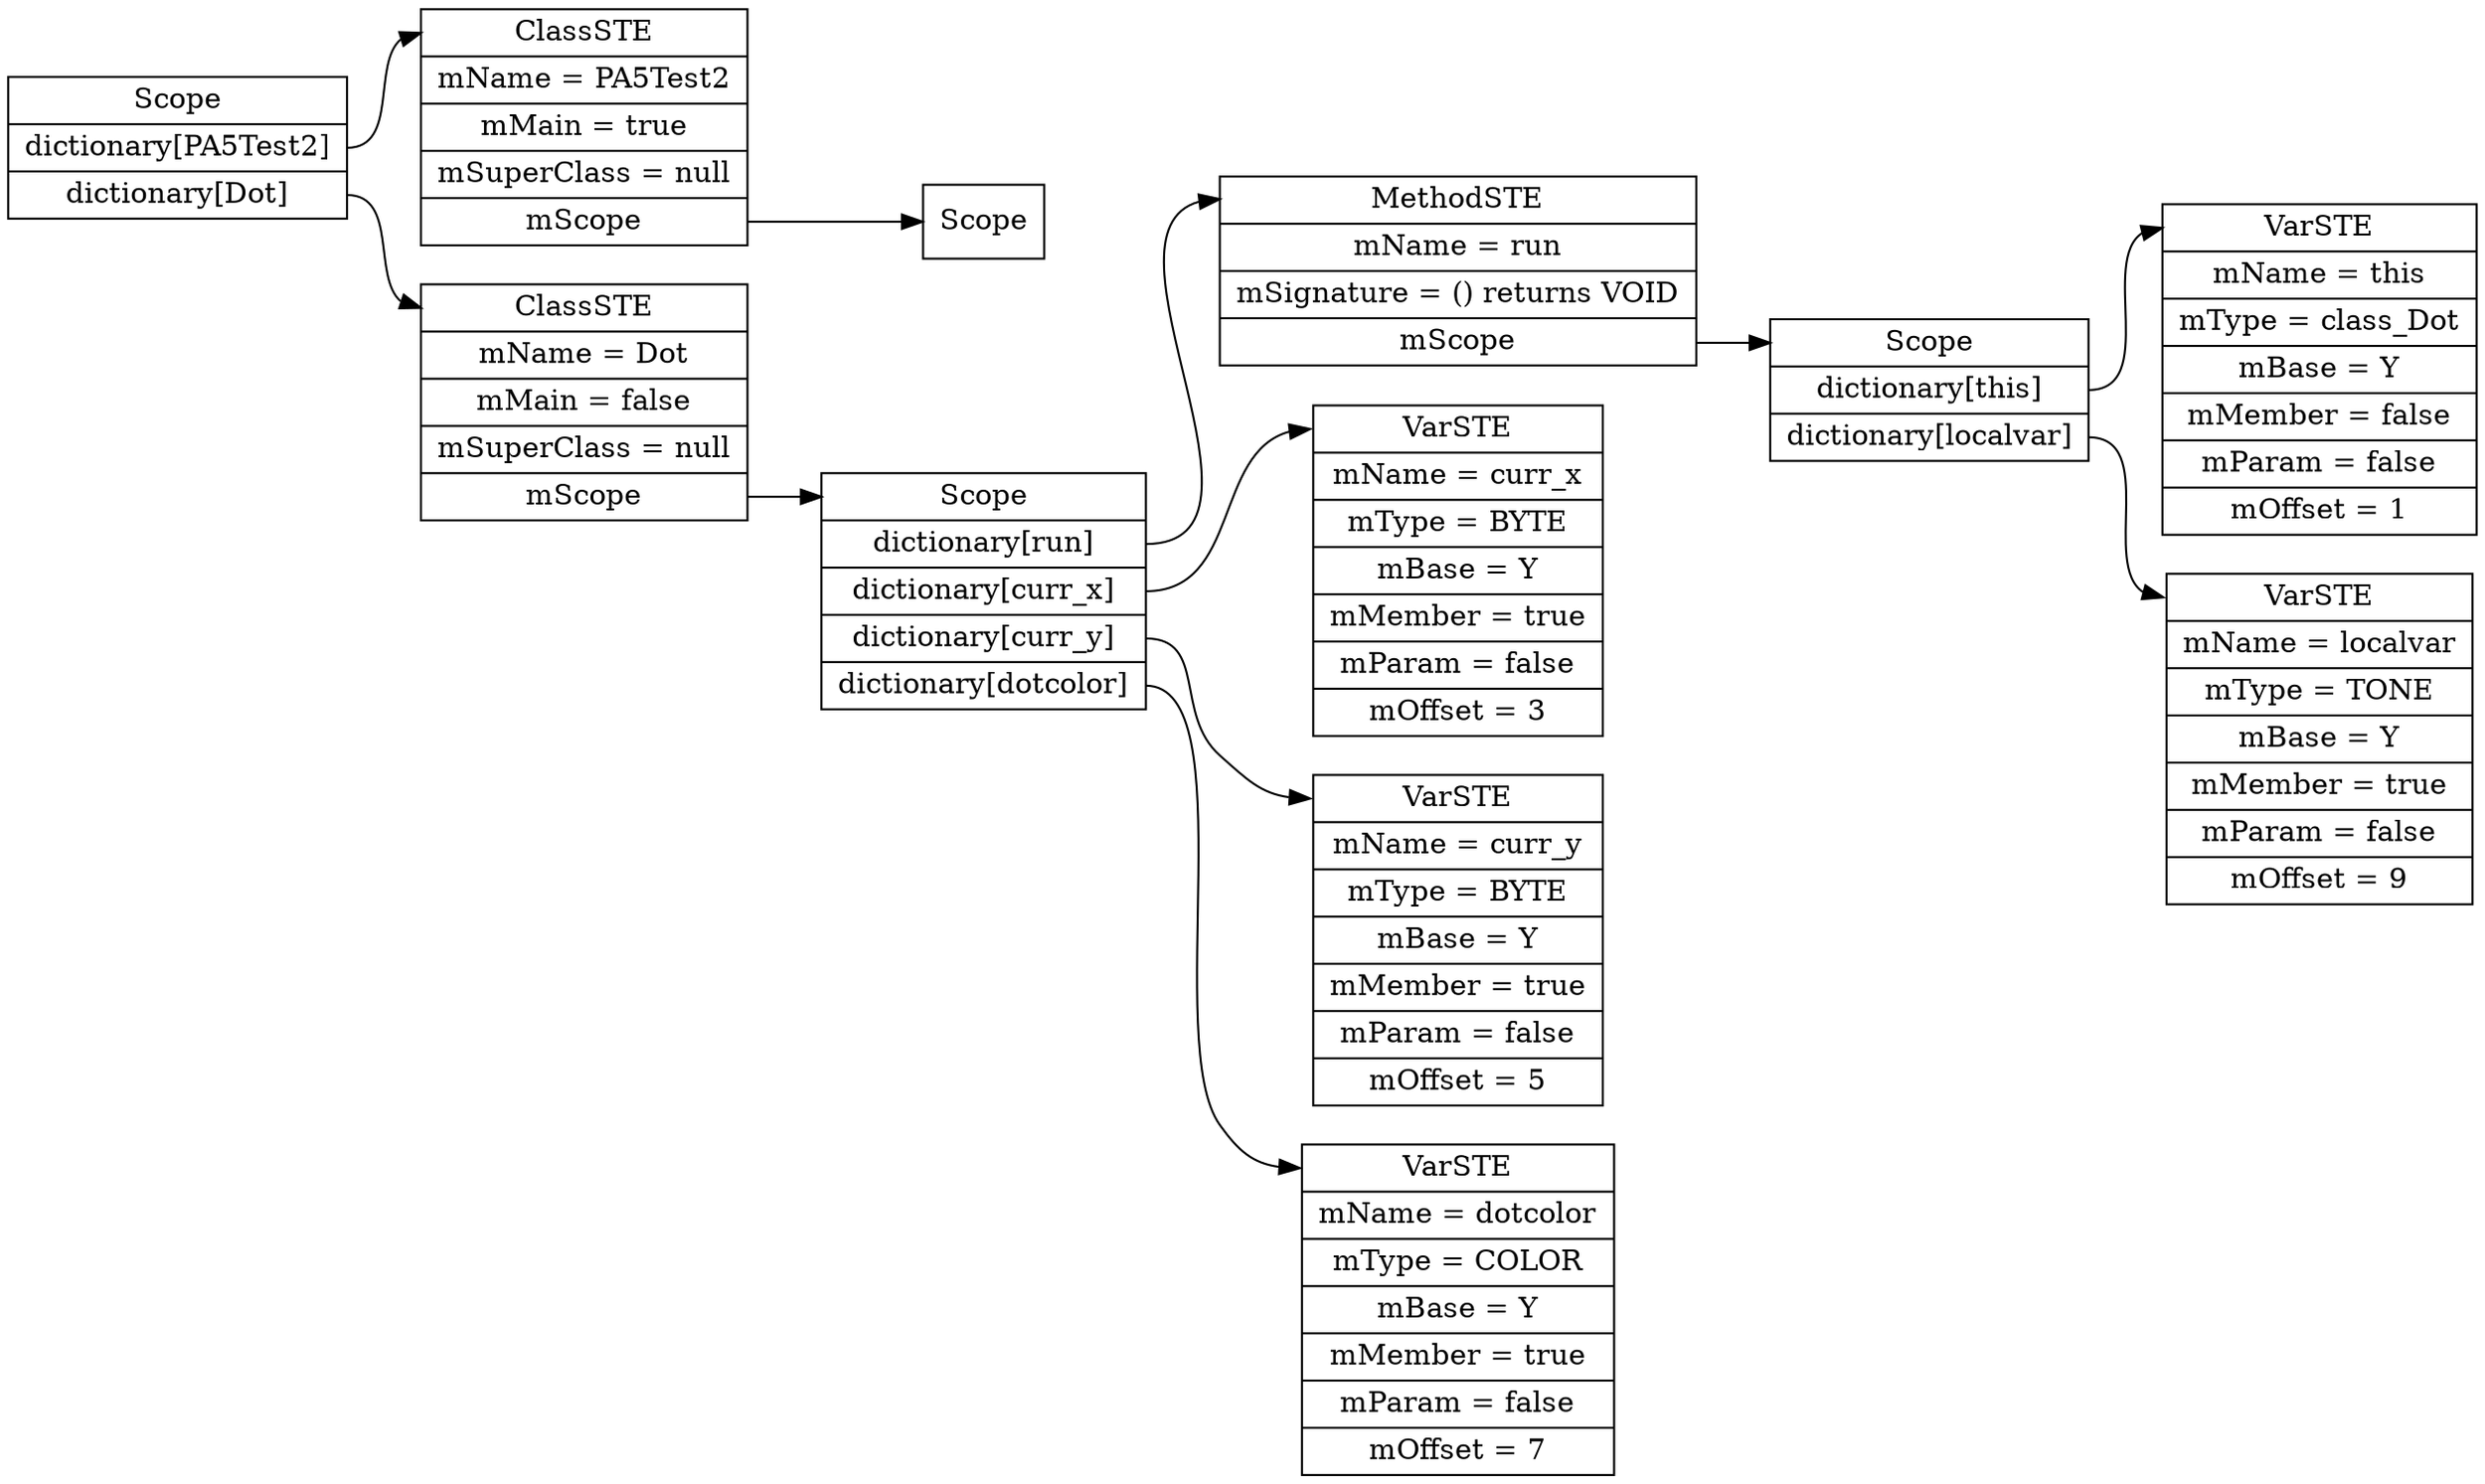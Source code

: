 digraph SymTable {
	graph [rankdir="LR"];
	node [shape=record];
	0 [label=" <f0> Scope | <f1> dictionary\[PA5Test2\] | <f2> dictionary\[Dot\] "];
	0:<f1> -> 1:<f0>;
	1 [label=" <f0> ClassSTE | <f1> mName = PA5Test2| <f2> mMain = true| <f3> mSuperClass = null| <f4> mScope "];
	1:<f4> -> 2:<f0>;
	2 [label=" <f0> Scope "];
	0:<f2> -> 3:<f0>;
	3 [label=" <f0> ClassSTE | <f1> mName = Dot| <f2> mMain = false| <f3> mSuperClass = null| <f4> mScope "];
	3:<f4> -> 4:<f0>;
	4 [label=" <f0> Scope | <f1> dictionary\[run\] | <f2> dictionary\[curr_x\] | <f3> dictionary\[curr_y\] | <f4> dictionary\[dotcolor\] "];
	4:<f1> -> 5:<f0>;
	5 [label=" <f0> MethodSTE | <f1> mName = run| <f2> mSignature = () returns VOID| <f3> mScope "];
	5:<f3> -> 6:<f0>;
	6 [label=" <f0> Scope | <f1> dictionary\[this\] | <f2> dictionary\[localvar\] "];
	6:<f1> -> 7:<f0>;
	7 [label=" <f0> VarSTE | <f1> mName = this| <f2> mType = class_Dot| <f3> mBase = Y| <f4> mMember = false| <f5> mParam = false| <f6> mOffset = 1"];
	6:<f2> -> 8:<f0>;
	8 [label=" <f0> VarSTE | <f1> mName = localvar| <f2> mType = TONE| <f3> mBase = Y| <f4> mMember = true| <f5> mParam = false| <f6> mOffset = 9"];
	4:<f2> -> 9:<f0>;
	9 [label=" <f0> VarSTE | <f1> mName = curr_x| <f2> mType = BYTE| <f3> mBase = Y| <f4> mMember = true| <f5> mParam = false| <f6> mOffset = 3"];
	4:<f3> -> 10:<f0>;
	10 [label=" <f0> VarSTE | <f1> mName = curr_y| <f2> mType = BYTE| <f3> mBase = Y| <f4> mMember = true| <f5> mParam = false| <f6> mOffset = 5"];
	4:<f4> -> 11:<f0>;
	11 [label=" <f0> VarSTE | <f1> mName = dotcolor| <f2> mType = COLOR| <f3> mBase = Y| <f4> mMember = true| <f5> mParam = false| <f6> mOffset = 7"];
}
